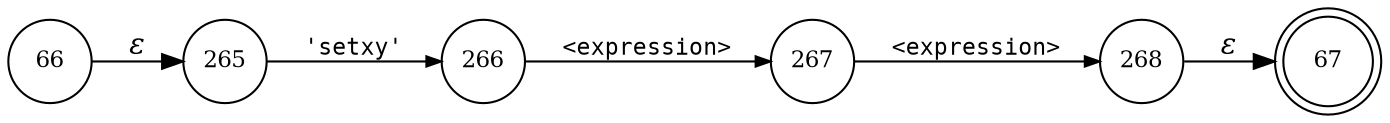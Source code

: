 digraph ATN {
rankdir=LR;
s67[fontsize=11, label="67", shape=doublecircle, fixedsize=true, width=.6];
s66[fontsize=11,label="66", shape=circle, fixedsize=true, width=.55, peripheries=1];
s265[fontsize=11,label="265", shape=circle, fixedsize=true, width=.55, peripheries=1];
s266[fontsize=11,label="266", shape=circle, fixedsize=true, width=.55, peripheries=1];
s267[fontsize=11,label="267", shape=circle, fixedsize=true, width=.55, peripheries=1];
s268[fontsize=11,label="268", shape=circle, fixedsize=true, width=.55, peripheries=1];
s66 -> s265 [fontname="Times-Italic", label="&epsilon;"];
s265 -> s266 [fontsize=11, fontname="Courier", arrowsize=.7, label = "'setxy'", arrowhead = normal];
s266 -> s267 [fontsize=11, fontname="Courier", arrowsize=.7, label = "<expression>", arrowhead = normal];
s267 -> s268 [fontsize=11, fontname="Courier", arrowsize=.7, label = "<expression>", arrowhead = normal];
s268 -> s67 [fontname="Times-Italic", label="&epsilon;"];
}